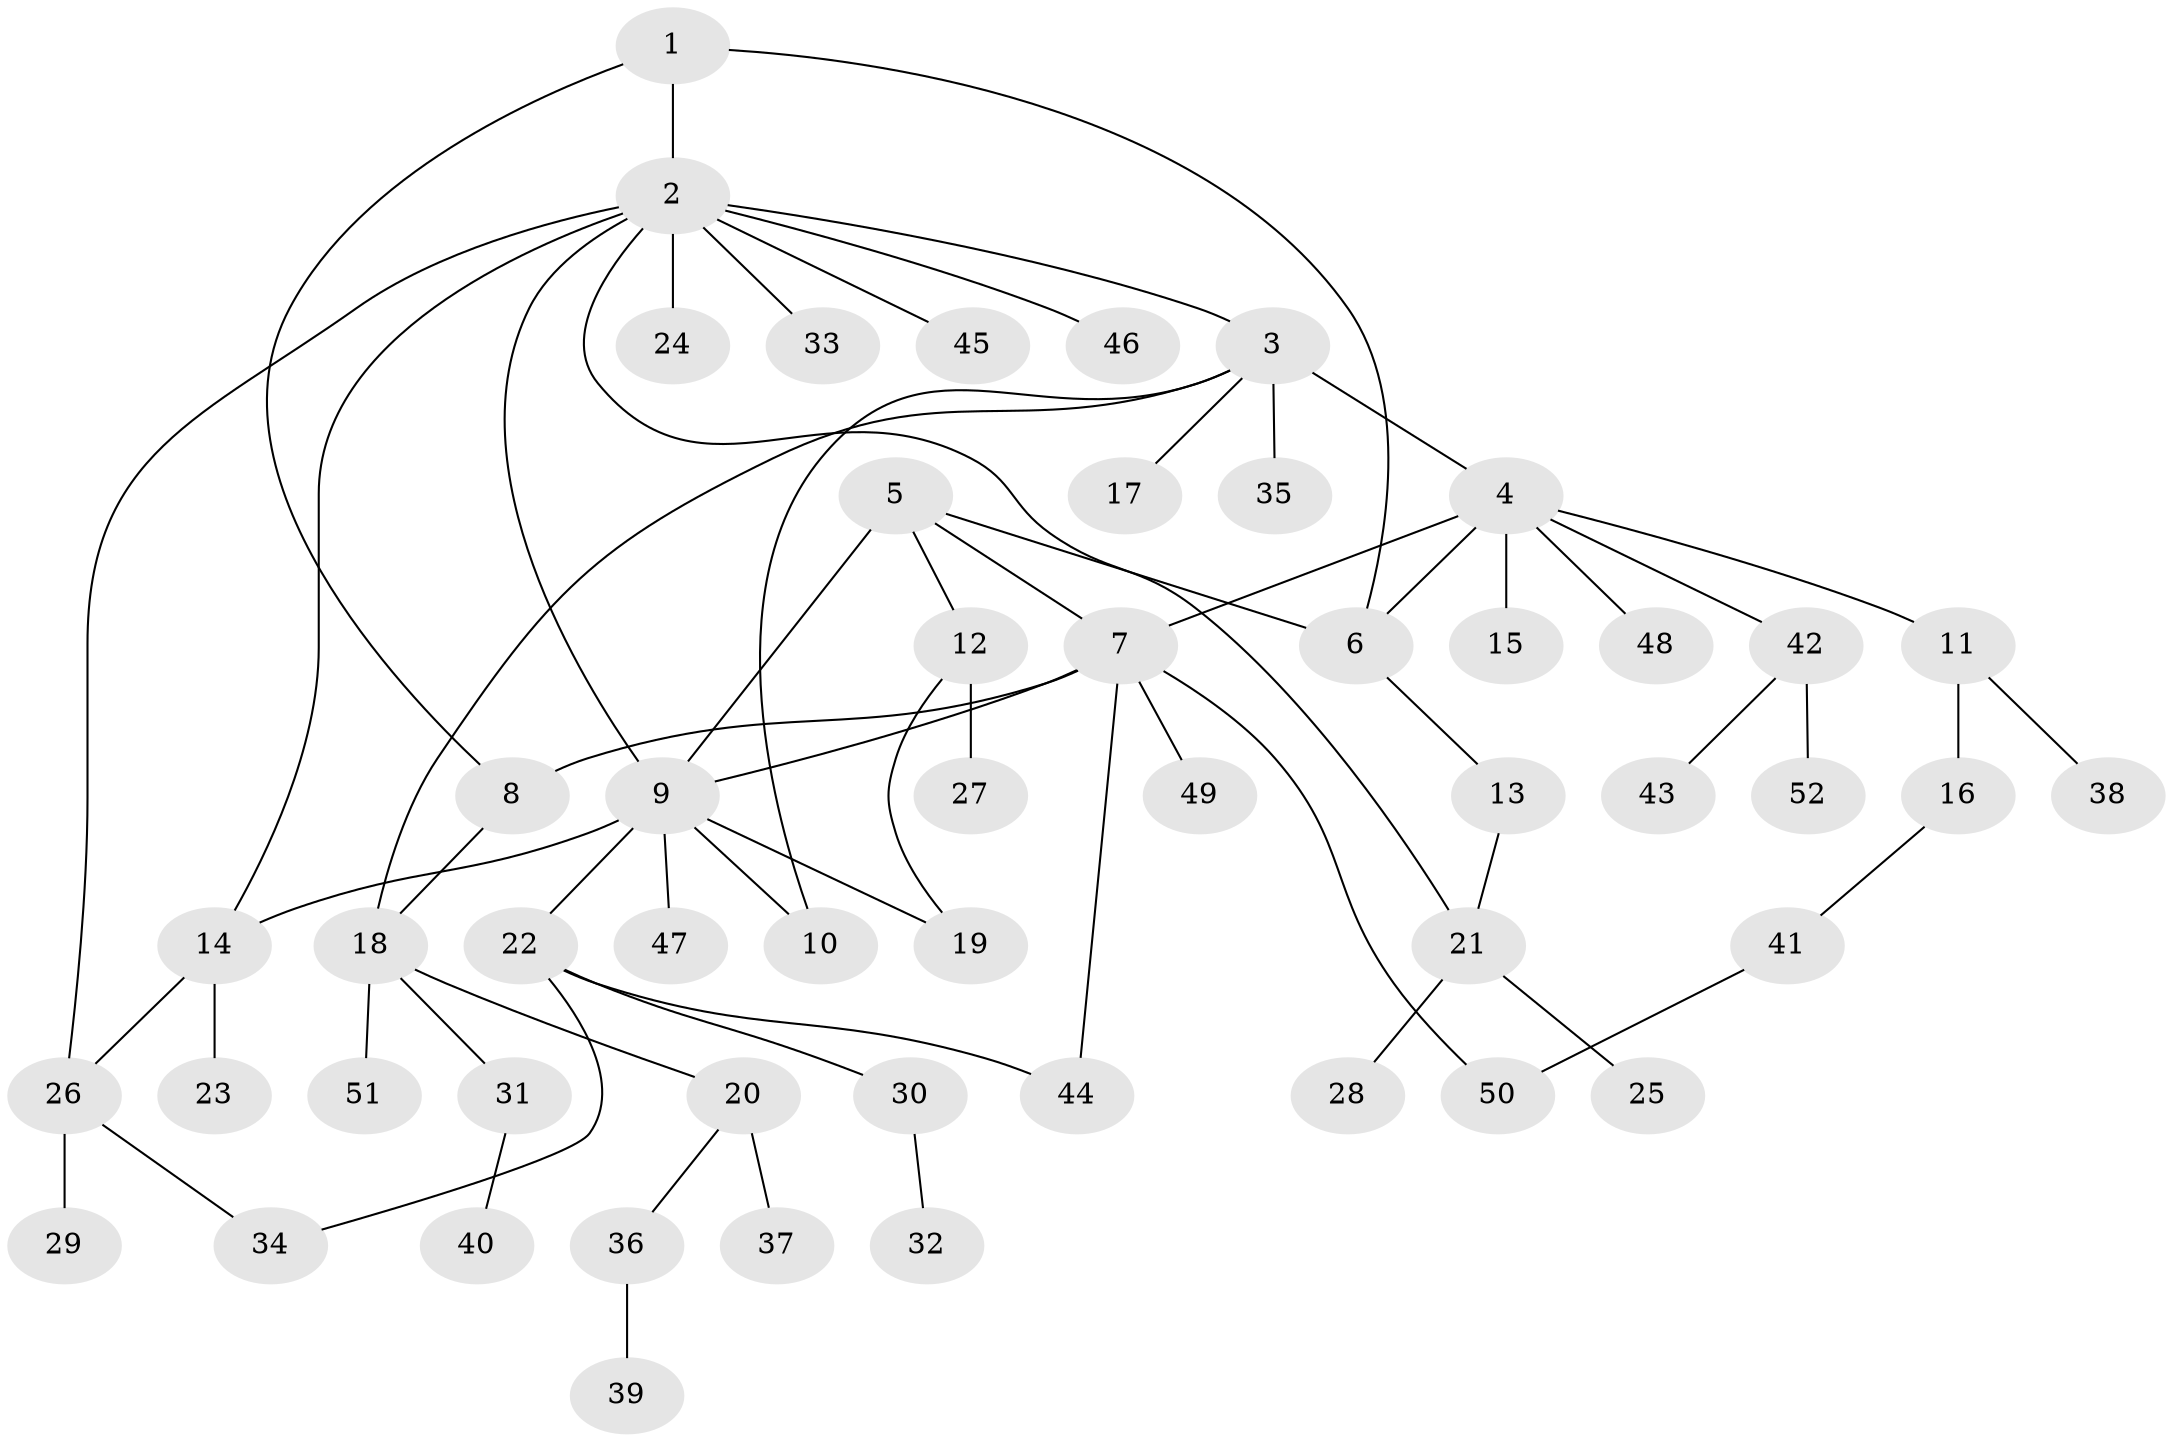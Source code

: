 // coarse degree distribution, {3: 0.18421052631578946, 9: 0.02631578947368421, 6: 0.05263157894736842, 4: 0.10526315789473684, 7: 0.05263157894736842, 2: 0.21052631578947367, 1: 0.3684210526315789}
// Generated by graph-tools (version 1.1) at 2025/52/03/04/25 22:52:25]
// undirected, 52 vertices, 65 edges
graph export_dot {
  node [color=gray90,style=filled];
  1;
  2;
  3;
  4;
  5;
  6;
  7;
  8;
  9;
  10;
  11;
  12;
  13;
  14;
  15;
  16;
  17;
  18;
  19;
  20;
  21;
  22;
  23;
  24;
  25;
  26;
  27;
  28;
  29;
  30;
  31;
  32;
  33;
  34;
  35;
  36;
  37;
  38;
  39;
  40;
  41;
  42;
  43;
  44;
  45;
  46;
  47;
  48;
  49;
  50;
  51;
  52;
  1 -- 2;
  1 -- 6;
  1 -- 8;
  2 -- 3;
  2 -- 9;
  2 -- 14;
  2 -- 21;
  2 -- 24;
  2 -- 26;
  2 -- 33;
  2 -- 45;
  2 -- 46;
  3 -- 4;
  3 -- 10;
  3 -- 17;
  3 -- 18;
  3 -- 35;
  4 -- 6;
  4 -- 7;
  4 -- 11;
  4 -- 15;
  4 -- 42;
  4 -- 48;
  5 -- 6;
  5 -- 7;
  5 -- 9;
  5 -- 12;
  6 -- 13;
  7 -- 8;
  7 -- 9;
  7 -- 44;
  7 -- 49;
  7 -- 50;
  8 -- 18;
  9 -- 10;
  9 -- 14;
  9 -- 19;
  9 -- 22;
  9 -- 47;
  11 -- 16;
  11 -- 38;
  12 -- 19;
  12 -- 27;
  13 -- 21;
  14 -- 23;
  14 -- 26;
  16 -- 41;
  18 -- 20;
  18 -- 31;
  18 -- 51;
  20 -- 36;
  20 -- 37;
  21 -- 25;
  21 -- 28;
  22 -- 30;
  22 -- 34;
  22 -- 44;
  26 -- 29;
  26 -- 34;
  30 -- 32;
  31 -- 40;
  36 -- 39;
  41 -- 50;
  42 -- 43;
  42 -- 52;
}
